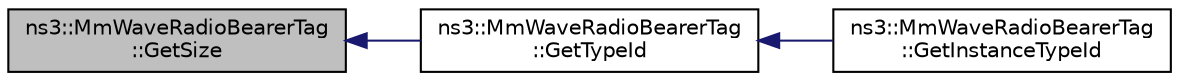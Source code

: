 digraph "ns3::MmWaveRadioBearerTag::GetSize"
{
  edge [fontname="Helvetica",fontsize="10",labelfontname="Helvetica",labelfontsize="10"];
  node [fontname="Helvetica",fontsize="10",shape=record];
  rankdir="LR";
  Node1 [label="ns3::MmWaveRadioBearerTag\l::GetSize",height=0.2,width=0.4,color="black", fillcolor="grey75", style="filled", fontcolor="black"];
  Node1 -> Node2 [dir="back",color="midnightblue",fontsize="10",style="solid"];
  Node2 [label="ns3::MmWaveRadioBearerTag\l::GetTypeId",height=0.2,width=0.4,color="black", fillcolor="white", style="filled",URL="$de/dbf/classns3_1_1MmWaveRadioBearerTag.html#aee59453d4e05aef90fa39f92c4e75708"];
  Node2 -> Node3 [dir="back",color="midnightblue",fontsize="10",style="solid"];
  Node3 [label="ns3::MmWaveRadioBearerTag\l::GetInstanceTypeId",height=0.2,width=0.4,color="black", fillcolor="white", style="filled",URL="$de/dbf/classns3_1_1MmWaveRadioBearerTag.html#ab246a30a3480933b43996fa268d4eeb3"];
}
